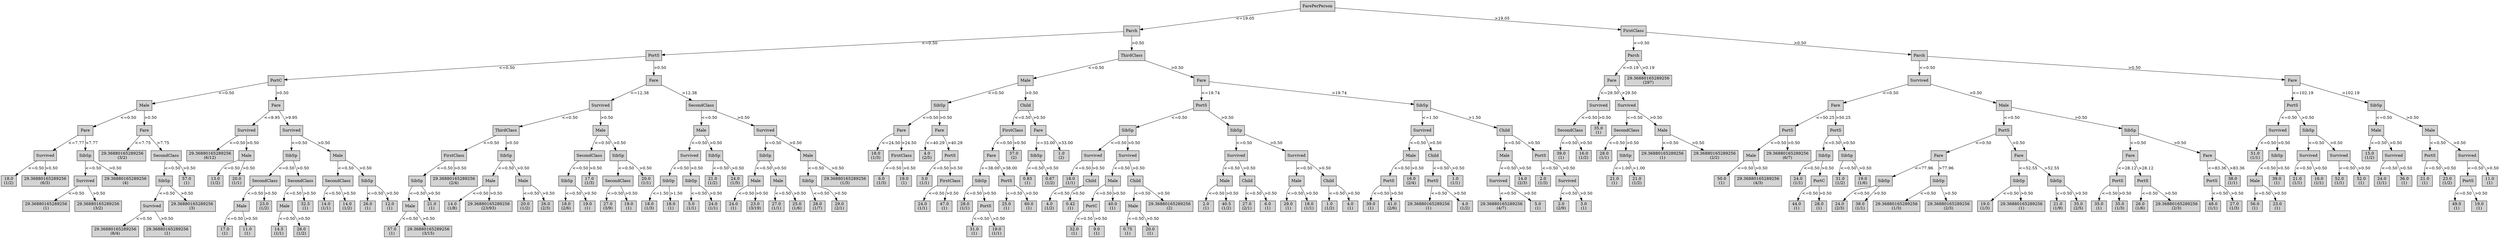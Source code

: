 digraph ID3_Tree {
"0" [shape=box, style=filled, label="FarePerPerson
", weight=1]
"1" [shape=box, style=filled, label="Parch
", weight=2]
0 -> 1 [ label = "<=19.05"];
"2" [shape=box, style=filled, label="PortS
", weight=3]
1 -> 2 [ label = "<=0.50"];
"3" [shape=box, style=filled, label="PortC
", weight=4]
2 -> 3 [ label = "<=0.50"];
"4" [shape=box, style=filled, label="Male
", weight=5]
3 -> 4 [ label = "<=0.50"];
"5" [shape=box, style=filled, label="Fare
", weight=6]
4 -> 5 [ label = "<=0.50"];
"6" [shape=box, style=filled, label="Survived
", weight=7]
5 -> 6 [ label = "<=7.77"];
"7" [shape=box, style=filled, label="18.0
(1/2)
", weight=8]
6 -> 7 [ label = "<=0.50"];
"8" [shape=box, style=filled, label="29.36880165289256
(6/3)
", weight=8]
6 -> 8 [ label = ">0.50"];
"9" [shape=box, style=filled, label="SibSp
", weight=7]
5 -> 9 [ label = ">7.77"];
"10" [shape=box, style=filled, label="Survived
", weight=8]
9 -> 10 [ label = "<=0.50"];
"11" [shape=box, style=filled, label="29.36880165289256
(1)
", weight=9]
10 -> 11 [ label = "<=0.50"];
"12" [shape=box, style=filled, label="29.36880165289256
(3/2)
", weight=9]
10 -> 12 [ label = ">0.50"];
"13" [shape=box, style=filled, label="29.36880165289256
(4)
", weight=8]
9 -> 13 [ label = ">0.50"];
"14" [shape=box, style=filled, label="Fare
", weight=6]
4 -> 14 [ label = ">0.50"];
"15" [shape=box, style=filled, label="29.36880165289256
(3/2)
", weight=7]
14 -> 15 [ label = "<=7.75"];
"16" [shape=box, style=filled, label="SecondClass
", weight=7]
14 -> 16 [ label = ">7.75"];
"17" [shape=box, style=filled, label="SibSp
", weight=8]
16 -> 17 [ label = "<=0.50"];
"18" [shape=box, style=filled, label="Survived
", weight=9]
17 -> 18 [ label = "<=0.50"];
"19" [shape=box, style=filled, label="29.36880165289256
(8/4)
", weight=10]
18 -> 19 [ label = "<=0.50"];
"20" [shape=box, style=filled, label="29.36880165289256
(1)
", weight=10]
18 -> 20 [ label = ">0.50"];
"21" [shape=box, style=filled, label="29.36880165289256
(3)
", weight=9]
17 -> 21 [ label = ">0.50"];
"22" [shape=box, style=filled, label="57.0
(1)
", weight=8]
16 -> 22 [ label = ">0.50"];
"23" [shape=box, style=filled, label="Fare
", weight=5]
3 -> 23 [ label = ">0.50"];
"24" [shape=box, style=filled, label="Survived
", weight=6]
23 -> 24 [ label = "<=9.95"];
"25" [shape=box, style=filled, label="29.36880165289256
(6/12)
", weight=7]
24 -> 25 [ label = "<=0.50"];
"26" [shape=box, style=filled, label="Male
", weight=7]
24 -> 26 [ label = ">0.50"];
"27" [shape=box, style=filled, label="13.0
(1/2)
", weight=8]
26 -> 27 [ label = "<=0.50"];
"28" [shape=box, style=filled, label="20.0
(1/1)
", weight=8]
26 -> 28 [ label = ">0.50"];
"29" [shape=box, style=filled, label="Survived
", weight=6]
23 -> 29 [ label = ">9.95"];
"30" [shape=box, style=filled, label="SibSp
", weight=7]
29 -> 30 [ label = "<=0.50"];
"31" [shape=box, style=filled, label="SecondClass
", weight=8]
30 -> 31 [ label = "<=0.50"];
"32" [shape=box, style=filled, label="Male
", weight=9]
31 -> 32 [ label = "<=0.50"];
"33" [shape=box, style=filled, label="17.0
(1)
", weight=10]
32 -> 33 [ label = "<=0.50"];
"34" [shape=box, style=filled, label="11.0
(1)
", weight=10]
32 -> 34 [ label = ">0.50"];
"35" [shape=box, style=filled, label="23.0
(1/2)
", weight=9]
31 -> 35 [ label = ">0.50"];
"36" [shape=box, style=filled, label="SecondClass
", weight=8]
30 -> 36 [ label = ">0.50"];
"37" [shape=box, style=filled, label="Male
", weight=9]
36 -> 37 [ label = "<=0.50"];
"38" [shape=box, style=filled, label="14.5
(1/1)
", weight=10]
37 -> 38 [ label = "<=0.50"];
"39" [shape=box, style=filled, label="26.0
(1/2)
", weight=10]
37 -> 39 [ label = ">0.50"];
"40" [shape=box, style=filled, label="32.5
(1)
", weight=9]
36 -> 40 [ label = ">0.50"];
"41" [shape=box, style=filled, label="Male
", weight=7]
29 -> 41 [ label = ">0.50"];
"42" [shape=box, style=filled, label="SecondClass
", weight=8]
41 -> 42 [ label = "<=0.50"];
"43" [shape=box, style=filled, label="14.0
(1/1)
", weight=9]
42 -> 43 [ label = "<=0.50"];
"44" [shape=box, style=filled, label="14.0
(1/2)
", weight=9]
42 -> 44 [ label = ">0.50"];
"45" [shape=box, style=filled, label="SibSp
", weight=8]
41 -> 45 [ label = ">0.50"];
"46" [shape=box, style=filled, label="26.0
(1)
", weight=9]
45 -> 46 [ label = "<=0.50"];
"47" [shape=box, style=filled, label="12.0
(1)
", weight=9]
45 -> 47 [ label = ">0.50"];
"48" [shape=box, style=filled, label="Fare
", weight=4]
2 -> 48 [ label = ">0.50"];
"49" [shape=box, style=filled, label="Survived
", weight=5]
48 -> 49 [ label = "<=12.38"];
"50" [shape=box, style=filled, label="ThirdClass
", weight=6]
49 -> 50 [ label = "<=0.50"];
"51" [shape=box, style=filled, label="FirstClass
", weight=7]
50 -> 51 [ label = "<=0.50"];
"52" [shape=box, style=filled, label="SibSp
", weight=8]
51 -> 52 [ label = "<=0.50"];
"53" [shape=box, style=filled, label="Male
", weight=9]
52 -> 53 [ label = "<=0.50"];
"54" [shape=box, style=filled, label="57.0
(1)
", weight=10]
53 -> 54 [ label = "<=0.50"];
"55" [shape=box, style=filled, label="29.36880165289256
(3/15)
", weight=10]
53 -> 55 [ label = ">0.50"];
"56" [shape=box, style=filled, label="21.0
(1)
", weight=9]
52 -> 56 [ label = ">0.50"];
"57" [shape=box, style=filled, label="29.36880165289256
(2/4)
", weight=8]
51 -> 57 [ label = ">0.50"];
"58" [shape=box, style=filled, label="SibSp
", weight=7]
50 -> 58 [ label = ">0.50"];
"59" [shape=box, style=filled, label="Male
", weight=8]
58 -> 59 [ label = "<=0.50"];
"60" [shape=box, style=filled, label="14.0
(1/8)
", weight=9]
59 -> 60 [ label = "<=0.50"];
"61" [shape=box, style=filled, label="29.36880165289256
(23/93)
", weight=9]
59 -> 61 [ label = ">0.50"];
"62" [shape=box, style=filled, label="Male
", weight=8]
58 -> 62 [ label = ">0.50"];
"63" [shape=box, style=filled, label="20.0
(1/2)
", weight=9]
62 -> 63 [ label = "<=0.50"];
"64" [shape=box, style=filled, label="26.0
(2/3)
", weight=9]
62 -> 64 [ label = ">0.50"];
"65" [shape=box, style=filled, label="Male
", weight=6]
49 -> 65 [ label = ">0.50"];
"66" [shape=box, style=filled, label="SecondClass
", weight=7]
65 -> 66 [ label = "<=0.50"];
"67" [shape=box, style=filled, label="SibSp
", weight=8]
66 -> 67 [ label = "<=0.50"];
"68" [shape=box, style=filled, label="18.0
(2/6)
", weight=9]
67 -> 68 [ label = "<=0.50"];
"69" [shape=box, style=filled, label="19.0
(1)
", weight=9]
67 -> 69 [ label = ">0.50"];
"70" [shape=box, style=filled, label="17.0
(1/3)
", weight=8]
66 -> 70 [ label = ">0.50"];
"71" [shape=box, style=filled, label="SibSp
", weight=7]
65 -> 71 [ label = ">0.50"];
"72" [shape=box, style=filled, label="SecondClass
", weight=8]
71 -> 72 [ label = "<=0.50"];
"73" [shape=box, style=filled, label="27.0
(3/9)
", weight=9]
72 -> 73 [ label = "<=0.50"];
"74" [shape=box, style=filled, label="19.0
(1)
", weight=9]
72 -> 74 [ label = ">0.50"];
"75" [shape=box, style=filled, label="20.0
(1/1)
", weight=8]
71 -> 75 [ label = ">0.50"];
"76" [shape=box, style=filled, label="SecondClass
", weight=5]
48 -> 76 [ label = ">12.38"];
"77" [shape=box, style=filled, label="Male
", weight=6]
76 -> 77 [ label = "<=0.50"];
"78" [shape=box, style=filled, label="Survived
", weight=7]
77 -> 78 [ label = "<=0.50"];
"79" [shape=box, style=filled, label="SibSp
", weight=8]
78 -> 79 [ label = "<=0.50"];
"80" [shape=box, style=filled, label="18.0
(1/3)
", weight=9]
79 -> 80 [ label = "<=1.50"];
"81" [shape=box, style=filled, label="18.0
(1)
", weight=9]
79 -> 81 [ label = ">1.50"];
"82" [shape=box, style=filled, label="SibSp
", weight=8]
78 -> 82 [ label = ">0.50"];
"83" [shape=box, style=filled, label="5.0
(1/1)
", weight=9]
82 -> 83 [ label = "<=0.50"];
"84" [shape=box, style=filled, label="24.0
(1/1)
", weight=9]
82 -> 84 [ label = ">0.50"];
"85" [shape=box, style=filled, label="SibSp
", weight=7]
77 -> 85 [ label = ">0.50"];
"86" [shape=box, style=filled, label="21.0
(1/2)
", weight=8]
85 -> 86 [ label = "<=0.50"];
"87" [shape=box, style=filled, label="24.0
(1/5)
", weight=8]
85 -> 87 [ label = ">0.50"];
"88" [shape=box, style=filled, label="Survived
", weight=6]
76 -> 88 [ label = ">0.50"];
"89" [shape=box, style=filled, label="SibSp
", weight=7]
88 -> 89 [ label = "<=0.50"];
"90" [shape=box, style=filled, label="Male
", weight=8]
89 -> 90 [ label = "<=0.50"];
"91" [shape=box, style=filled, label="24.0
(1)
", weight=9]
90 -> 91 [ label = "<=0.50"];
"92" [shape=box, style=filled, label="23.0
(3/19)
", weight=9]
90 -> 92 [ label = ">0.50"];
"93" [shape=box, style=filled, label="Male
", weight=8]
89 -> 93 [ label = ">0.50"];
"94" [shape=box, style=filled, label="27.0
(1/1)
", weight=9]
93 -> 94 [ label = "<=0.50"];
"95" [shape=box, style=filled, label="25.0
(1/6)
", weight=9]
93 -> 95 [ label = ">0.50"];
"96" [shape=box, style=filled, label="Male
", weight=7]
88 -> 96 [ label = ">0.50"];
"97" [shape=box, style=filled, label="SibSp
", weight=8]
96 -> 97 [ label = "<=0.50"];
"98" [shape=box, style=filled, label="28.0
(1/7)
", weight=9]
97 -> 98 [ label = "<=0.50"];
"99" [shape=box, style=filled, label="29.0
(2/1)
", weight=9]
97 -> 99 [ label = ">0.50"];
"100" [shape=box, style=filled, label="29.36880165289256
(1/3)
", weight=8]
96 -> 100 [ label = ">0.50"];
"101" [shape=box, style=filled, label="ThirdClass
", weight=3]
1 -> 101 [ label = ">0.50"];
"102" [shape=box, style=filled, label="Male
", weight=4]
101 -> 102 [ label = "<=0.50"];
"103" [shape=box, style=filled, label="SibSp
", weight=5]
102 -> 103 [ label = "<=0.50"];
"104" [shape=box, style=filled, label="Fare
", weight=6]
103 -> 104 [ label = "<=0.50"];
"105" [shape=box, style=filled, label="18.0
(1/3)
", weight=7]
104 -> 105 [ label = "<=24.50"];
"106" [shape=box, style=filled, label="FirstClass
", weight=7]
104 -> 106 [ label = ">24.50"];
"107" [shape=box, style=filled, label="6.0
(1/3)
", weight=8]
106 -> 107 [ label = "<=0.50"];
"108" [shape=box, style=filled, label="19.0
(1)
", weight=8]
106 -> 108 [ label = ">0.50"];
"109" [shape=box, style=filled, label="Fare
", weight=6]
103 -> 109 [ label = ">0.50"];
"110" [shape=box, style=filled, label="4.0
(2/5)
", weight=7]
109 -> 110 [ label = "<=40.29"];
"111" [shape=box, style=filled, label="PortS
", weight=7]
109 -> 111 [ label = ">40.29"];
"112" [shape=box, style=filled, label="3.0
(1/1)
", weight=8]
111 -> 112 [ label = "<=0.50"];
"113" [shape=box, style=filled, label="FirstClass
", weight=8]
111 -> 113 [ label = ">0.50"];
"114" [shape=box, style=filled, label="24.0
(1/1)
", weight=9]
113 -> 114 [ label = "<=0.50"];
"115" [shape=box, style=filled, label="47.0
(1)
", weight=9]
113 -> 115 [ label = ">0.50"];
"116" [shape=box, style=filled, label="Child
", weight=5]
102 -> 116 [ label = ">0.50"];
"117" [shape=box, style=filled, label="FirstClass
", weight=6]
116 -> 117 [ label = "<=0.50"];
"118" [shape=box, style=filled, label="Fare
", weight=7]
117 -> 118 [ label = "<=0.50"];
"119" [shape=box, style=filled, label="SibSp
", weight=8]
118 -> 119 [ label = "<=38.00"];
"120" [shape=box, style=filled, label="28.0
(1/1)
", weight=9]
119 -> 120 [ label = "<=0.50"];
"121" [shape=box, style=filled, label="PortS
", weight=9]
119 -> 121 [ label = ">0.50"];
"122" [shape=box, style=filled, label="31.0
(1)
", weight=10]
121 -> 122 [ label = "<=0.50"];
"123" [shape=box, style=filled, label="19.0
(1/1)
", weight=10]
121 -> 123 [ label = ">0.50"];
"124" [shape=box, style=filled, label="PortS
", weight=8]
118 -> 124 [ label = ">38.00"];
"125" [shape=box, style=filled, label="25.0
(1)
", weight=9]
124 -> 125 [ label = "<=0.50"];
"126" [shape=box, style=filled, label="60.0
(1)
", weight=9]
124 -> 126 [ label = ">0.50"];
"127" [shape=box, style=filled, label="37.0
(2)
", weight=7]
117 -> 127 [ label = ">0.50"];
"128" [shape=box, style=filled, label="Fare
", weight=6]
116 -> 128 [ label = ">0.50"];
"129" [shape=box, style=filled, label="SibSp
", weight=7]
128 -> 129 [ label = "<=33.00"];
"130" [shape=box, style=filled, label="0.83
(1)
", weight=8]
129 -> 130 [ label = "<=0.50"];
"131" [shape=box, style=filled, label="0.67
(1/2)
", weight=8]
129 -> 131 [ label = ">0.50"];
"132" [shape=box, style=filled, label="1.0
(2)
", weight=7]
128 -> 132 [ label = ">33.00"];
"133" [shape=box, style=filled, label="Fare
", weight=4]
101 -> 133 [ label = ">0.50"];
"134" [shape=box, style=filled, label="PortS
", weight=5]
133 -> 134 [ label = "<=19.74"];
"135" [shape=box, style=filled, label="SibSp
", weight=6]
134 -> 135 [ label = "<=0.50"];
"136" [shape=box, style=filled, label="Survived
", weight=7]
135 -> 136 [ label = "<=0.50"];
"137" [shape=box, style=filled, label="18.0
(1/1)
", weight=8]
136 -> 137 [ label = "<=0.50"];
"138" [shape=box, style=filled, label="Child
", weight=8]
136 -> 138 [ label = ">0.50"];
"139" [shape=box, style=filled, label="4.0
(1/2)
", weight=9]
138 -> 139 [ label = "<=0.50"];
"140" [shape=box, style=filled, label="0.42
(1)
", weight=9]
138 -> 140 [ label = ">0.50"];
"141" [shape=box, style=filled, label="Survived
", weight=7]
135 -> 141 [ label = ">0.50"];
"142" [shape=box, style=filled, label="Male
", weight=8]
141 -> 142 [ label = "<=0.50"];
"143" [shape=box, style=filled, label="PortC
", weight=9]
142 -> 143 [ label = "<=0.50"];
"144" [shape=box, style=filled, label="32.0
(1)
", weight=10]
143 -> 144 [ label = "<=0.50"];
"145" [shape=box, style=filled, label="9.0
(1)
", weight=10]
143 -> 145 [ label = ">0.50"];
"146" [shape=box, style=filled, label="40.0
(1)
", weight=9]
142 -> 146 [ label = ">0.50"];
"147" [shape=box, style=filled, label="Child
", weight=8]
141 -> 147 [ label = ">0.50"];
"148" [shape=box, style=filled, label="Male
", weight=9]
147 -> 148 [ label = "<=0.50"];
"149" [shape=box, style=filled, label="0.75
(1)
", weight=10]
148 -> 149 [ label = "<=0.50"];
"150" [shape=box, style=filled, label="20.0
(1)
", weight=10]
148 -> 150 [ label = ">0.50"];
"151" [shape=box, style=filled, label="29.36880165289256
(2)
", weight=9]
147 -> 151 [ label = ">0.50"];
"152" [shape=box, style=filled, label="SibSp
", weight=6]
134 -> 152 [ label = ">0.50"];
"153" [shape=box, style=filled, label="Survived
", weight=7]
152 -> 153 [ label = "<=0.50"];
"154" [shape=box, style=filled, label="Male
", weight=8]
153 -> 154 [ label = "<=0.50"];
"155" [shape=box, style=filled, label="2.0
(1)
", weight=9]
154 -> 155 [ label = "<=0.50"];
"156" [shape=box, style=filled, label="40.5
(1/2)
", weight=9]
154 -> 156 [ label = ">0.50"];
"157" [shape=box, style=filled, label="Child
", weight=8]
153 -> 157 [ label = ">0.50"];
"158" [shape=box, style=filled, label="27.0
(2/1)
", weight=9]
157 -> 158 [ label = "<=0.50"];
"159" [shape=box, style=filled, label="6.0
(1)
", weight=9]
157 -> 159 [ label = ">0.50"];
"160" [shape=box, style=filled, label="Survived
", weight=7]
152 -> 160 [ label = ">0.50"];
"161" [shape=box, style=filled, label="Male
", weight=8]
160 -> 161 [ label = "<=0.50"];
"162" [shape=box, style=filled, label="29.0
(1)
", weight=9]
161 -> 162 [ label = "<=0.50"];
"163" [shape=box, style=filled, label="18.0
(1/1)
", weight=9]
161 -> 163 [ label = ">0.50"];
"164" [shape=box, style=filled, label="Child
", weight=8]
160 -> 164 [ label = ">0.50"];
"165" [shape=box, style=filled, label="1.0
(1/2)
", weight=9]
164 -> 165 [ label = "<=0.50"];
"166" [shape=box, style=filled, label="4.0
(1)
", weight=9]
164 -> 166 [ label = ">0.50"];
"167" [shape=box, style=filled, label="SibSp
", weight=5]
133 -> 167 [ label = ">19.74"];
"168" [shape=box, style=filled, label="Survived
", weight=6]
167 -> 168 [ label = "<=1.50"];
"169" [shape=box, style=filled, label="Male
", weight=7]
168 -> 169 [ label = "<=0.50"];
"170" [shape=box, style=filled, label="PortS
", weight=8]
169 -> 170 [ label = "<=0.50"];
"171" [shape=box, style=filled, label="39.0
(1)
", weight=9]
170 -> 171 [ label = "<=0.50"];
"172" [shape=box, style=filled, label="41.0
(2/6)
", weight=9]
170 -> 172 [ label = ">0.50"];
"173" [shape=box, style=filled, label="16.0
(2/4)
", weight=8]
169 -> 173 [ label = ">0.50"];
"174" [shape=box, style=filled, label="Child
", weight=7]
168 -> 174 [ label = ">0.50"];
"175" [shape=box, style=filled, label="PortS
", weight=8]
174 -> 175 [ label = "<=0.50"];
"176" [shape=box, style=filled, label="29.36880165289256
(1)
", weight=9]
175 -> 176 [ label = "<=0.50"];
"177" [shape=box, style=filled, label="4.0
(1/2)
", weight=9]
175 -> 177 [ label = ">0.50"];
"178" [shape=box, style=filled, label="1.0
(1/1)
", weight=8]
174 -> 178 [ label = ">0.50"];
"179" [shape=box, style=filled, label="Child
", weight=6]
167 -> 179 [ label = ">1.50"];
"180" [shape=box, style=filled, label="Male
", weight=7]
179 -> 180 [ label = "<=0.50"];
"181" [shape=box, style=filled, label="Survived
", weight=8]
180 -> 181 [ label = "<=0.50"];
"182" [shape=box, style=filled, label="29.36880165289256
(4/7)
", weight=9]
181 -> 182 [ label = "<=0.50"];
"183" [shape=box, style=filled, label="5.0
(1)
", weight=9]
181 -> 183 [ label = ">0.50"];
"184" [shape=box, style=filled, label="14.0
(2/3)
", weight=8]
180 -> 184 [ label = ">0.50"];
"185" [shape=box, style=filled, label="PortS
", weight=7]
179 -> 185 [ label = ">0.50"];
"186" [shape=box, style=filled, label="2.0
(1/3)
", weight=8]
185 -> 186 [ label = "<=0.50"];
"187" [shape=box, style=filled, label="Survived
", weight=8]
185 -> 187 [ label = ">0.50"];
"188" [shape=box, style=filled, label="2.0
(2/9)
", weight=9]
187 -> 188 [ label = "<=0.50"];
"189" [shape=box, style=filled, label="3.0
(1)
", weight=9]
187 -> 189 [ label = ">0.50"];
"190" [shape=box, style=filled, label="FirstClass
", weight=2]
0 -> 190 [ label = ">19.05"];
"191" [shape=box, style=filled, label="Parch
", weight=3]
190 -> 191 [ label = "<=0.50"];
"192" [shape=box, style=filled, label="Fare
", weight=4]
191 -> 192 [ label = "<=0.19"];
"193" [shape=box, style=filled, label="Survived
", weight=5]
192 -> 193 [ label = "<=29.50"];
"194" [shape=box, style=filled, label="SecondClass
", weight=6]
193 -> 194 [ label = "<=0.50"];
"195" [shape=box, style=filled, label="39.0
(1)
", weight=7]
194 -> 195 [ label = "<=0.50"];
"196" [shape=box, style=filled, label="16.0
(1/2)
", weight=7]
194 -> 196 [ label = ">0.50"];
"197" [shape=box, style=filled, label="35.0
(1)
", weight=6]
193 -> 197 [ label = ">0.50"];
"198" [shape=box, style=filled, label="Survived
", weight=5]
192 -> 198 [ label = ">29.50"];
"199" [shape=box, style=filled, label="SecondClass
", weight=6]
198 -> 199 [ label = "<=0.50"];
"200" [shape=box, style=filled, label="28.0
(1/1)
", weight=7]
199 -> 200 [ label = "<=0.50"];
"201" [shape=box, style=filled, label="SibSp
", weight=7]
199 -> 201 [ label = ">0.50"];
"202" [shape=box, style=filled, label="21.0
(1)
", weight=8]
201 -> 202 [ label = "<=1.00"];
"203" [shape=box, style=filled, label="21.0
(1/2)
", weight=8]
201 -> 203 [ label = ">1.00"];
"204" [shape=box, style=filled, label="Male
", weight=6]
198 -> 204 [ label = ">0.50"];
"205" [shape=box, style=filled, label="29.36880165289256
(1)
", weight=7]
204 -> 205 [ label = "<=0.50"];
"206" [shape=box, style=filled, label="29.36880165289256
(2/2)
", weight=7]
204 -> 206 [ label = ">0.50"];
"207" [shape=box, style=filled, label="29.36880165289256
(297)
", weight=4]
191 -> 207 [ label = ">0.19"];
"208" [shape=box, style=filled, label="Parch
", weight=3]
190 -> 208 [ label = ">0.50"];
"209" [shape=box, style=filled, label="Survived
", weight=4]
208 -> 209 [ label = "<=0.50"];
"210" [shape=box, style=filled, label="Fare
", weight=5]
209 -> 210 [ label = "<=0.50"];
"211" [shape=box, style=filled, label="PortS
", weight=6]
210 -> 211 [ label = "<=50.25"];
"212" [shape=box, style=filled, label="Male
", weight=7]
211 -> 212 [ label = "<=0.50"];
"213" [shape=box, style=filled, label="50.0
(1)
", weight=8]
212 -> 213 [ label = "<=0.50"];
"214" [shape=box, style=filled, label="29.36880165289256
(4/3)
", weight=8]
212 -> 214 [ label = ">0.50"];
"215" [shape=box, style=filled, label="29.36880165289256
(6/7)
", weight=7]
211 -> 215 [ label = ">0.50"];
"216" [shape=box, style=filled, label="PortS
", weight=6]
210 -> 216 [ label = ">50.25"];
"217" [shape=box, style=filled, label="SibSp
", weight=7]
216 -> 217 [ label = "<=0.50"];
"218" [shape=box, style=filled, label="24.0
(1/1)
", weight=8]
217 -> 218 [ label = "<=0.50"];
"219" [shape=box, style=filled, label="PortC
", weight=8]
217 -> 219 [ label = ">0.50"];
"220" [shape=box, style=filled, label="44.0
(1)
", weight=9]
219 -> 220 [ label = "<=0.50"];
"221" [shape=box, style=filled, label="28.0
(1)
", weight=9]
219 -> 221 [ label = ">0.50"];
"222" [shape=box, style=filled, label="SibSp
", weight=7]
216 -> 222 [ label = ">0.50"];
"223" [shape=box, style=filled, label="31.0
(1/2)
", weight=8]
222 -> 223 [ label = "<=0.50"];
"224" [shape=box, style=filled, label="19.0
(1/6)
", weight=8]
222 -> 224 [ label = ">0.50"];
"225" [shape=box, style=filled, label="Male
", weight=5]
209 -> 225 [ label = ">0.50"];
"226" [shape=box, style=filled, label="PortS
", weight=6]
225 -> 226 [ label = "<=0.50"];
"227" [shape=box, style=filled, label="Fare
", weight=7]
226 -> 227 [ label = "<=0.50"];
"228" [shape=box, style=filled, label="SibSp
", weight=8]
227 -> 228 [ label = "<=77.96"];
"229" [shape=box, style=filled, label="24.0
(2/3)
", weight=9]
228 -> 229 [ label = "<=0.50"];
"230" [shape=box, style=filled, label="38.0
(1/1)
", weight=9]
228 -> 230 [ label = ">0.50"];
"231" [shape=box, style=filled, label="SibSp
", weight=8]
227 -> 231 [ label = ">77.96"];
"232" [shape=box, style=filled, label="29.36880165289256
(1/3)
", weight=9]
231 -> 232 [ label = "<=0.50"];
"233" [shape=box, style=filled, label="29.36880165289256
(2/3)
", weight=9]
231 -> 233 [ label = ">0.50"];
"234" [shape=box, style=filled, label="Fare
", weight=7]
226 -> 234 [ label = ">0.50"];
"235" [shape=box, style=filled, label="SibSp
", weight=8]
234 -> 235 [ label = "<=52.55"];
"236" [shape=box, style=filled, label="19.0
(1/3)
", weight=9]
235 -> 236 [ label = "<=0.50"];
"237" [shape=box, style=filled, label="29.36880165289256
(1)
", weight=9]
235 -> 237 [ label = ">0.50"];
"238" [shape=box, style=filled, label="SibSp
", weight=8]
234 -> 238 [ label = ">52.55"];
"239" [shape=box, style=filled, label="21.0
(1/9)
", weight=9]
238 -> 239 [ label = "<=0.50"];
"240" [shape=box, style=filled, label="35.0
(2/5)
", weight=9]
238 -> 240 [ label = ">0.50"];
"241" [shape=box, style=filled, label="SibSp
", weight=6]
225 -> 241 [ label = ">0.50"];
"242" [shape=box, style=filled, label="Fare
", weight=7]
241 -> 242 [ label = "<=0.50"];
"243" [shape=box, style=filled, label="PortS
", weight=8]
242 -> 243 [ label = "<=28.12"];
"244" [shape=box, style=filled, label="35.0
(1)
", weight=9]
243 -> 244 [ label = "<=0.50"];
"245" [shape=box, style=filled, label="35.0
(1/3)
", weight=9]
243 -> 245 [ label = ">0.50"];
"246" [shape=box, style=filled, label="PortS
", weight=8]
242 -> 246 [ label = ">28.12"];
"247" [shape=box, style=filled, label="26.0
(1/6)
", weight=9]
246 -> 247 [ label = "<=0.50"];
"248" [shape=box, style=filled, label="29.36880165289256
(2/3)
", weight=9]
246 -> 248 [ label = ">0.50"];
"249" [shape=box, style=filled, label="Fare
", weight=7]
241 -> 249 [ label = ">0.50"];
"250" [shape=box, style=filled, label="PortS
", weight=8]
249 -> 250 [ label = "<=83.36"];
"251" [shape=box, style=filled, label="48.0
(1/1)
", weight=9]
250 -> 251 [ label = "<=0.50"];
"252" [shape=box, style=filled, label="27.0
(1/3)
", weight=9]
250 -> 252 [ label = ">0.50"];
"253" [shape=box, style=filled, label="38.0
(1/1)
", weight=8]
249 -> 253 [ label = ">83.36"];
"254" [shape=box, style=filled, label="Fare
", weight=4]
208 -> 254 [ label = ">0.50"];
"255" [shape=box, style=filled, label="PortS
", weight=5]
254 -> 255 [ label = "<=102.19"];
"256" [shape=box, style=filled, label="Survived
", weight=6]
255 -> 256 [ label = "<=0.50"];
"257" [shape=box, style=filled, label="51.0
(1/1)
", weight=7]
256 -> 257 [ label = "<=0.50"];
"258" [shape=box, style=filled, label="SibSp
", weight=7]
256 -> 258 [ label = ">0.50"];
"259" [shape=box, style=filled, label="Male
", weight=8]
258 -> 259 [ label = "<=0.50"];
"260" [shape=box, style=filled, label="56.0
(1)
", weight=9]
259 -> 260 [ label = "<=0.50"];
"261" [shape=box, style=filled, label="23.0
(1)
", weight=9]
259 -> 261 [ label = ">0.50"];
"262" [shape=box, style=filled, label="39.0
(1)
", weight=8]
258 -> 262 [ label = ">0.50"];
"263" [shape=box, style=filled, label="SibSp
", weight=6]
255 -> 263 [ label = ">0.50"];
"264" [shape=box, style=filled, label="Survived
", weight=7]
263 -> 264 [ label = "<=0.50"];
"265" [shape=box, style=filled, label="21.0
(1/1)
", weight=8]
264 -> 265 [ label = "<=0.50"];
"266" [shape=box, style=filled, label="16.0
(1/1)
", weight=8]
264 -> 266 [ label = ">0.50"];
"267" [shape=box, style=filled, label="Survived
", weight=7]
263 -> 267 [ label = ">0.50"];
"268" [shape=box, style=filled, label="52.0
(1/1)
", weight=8]
267 -> 268 [ label = "<=0.50"];
"269" [shape=box, style=filled, label="52.0
(1)
", weight=8]
267 -> 269 [ label = ">0.50"];
"270" [shape=box, style=filled, label="SibSp
", weight=5]
254 -> 270 [ label = ">102.19"];
"271" [shape=box, style=filled, label="Male
", weight=6]
270 -> 271 [ label = "<=0.50"];
"272" [shape=box, style=filled, label="15.0
(1/2)
", weight=7]
271 -> 272 [ label = "<=0.50"];
"273" [shape=box, style=filled, label="Survived
", weight=7]
271 -> 273 [ label = ">0.50"];
"274" [shape=box, style=filled, label="24.0
(1/1)
", weight=8]
273 -> 274 [ label = "<=0.50"];
"275" [shape=box, style=filled, label="36.0
(1)
", weight=8]
273 -> 275 [ label = ">0.50"];
"276" [shape=box, style=filled, label="Male
", weight=6]
270 -> 276 [ label = ">0.50"];
"277" [shape=box, style=filled, label="PortS
", weight=7]
276 -> 277 [ label = "<=0.50"];
"278" [shape=box, style=filled, label="21.0
(1)
", weight=8]
277 -> 278 [ label = "<=0.50"];
"279" [shape=box, style=filled, label="23.0
(1/2)
", weight=8]
277 -> 279 [ label = ">0.50"];
"280" [shape=box, style=filled, label="Survived
", weight=7]
276 -> 280 [ label = ">0.50"];
"281" [shape=box, style=filled, label="PortS
", weight=8]
280 -> 281 [ label = "<=0.50"];
"282" [shape=box, style=filled, label="49.0
(1)
", weight=9]
281 -> 282 [ label = "<=0.50"];
"283" [shape=box, style=filled, label="19.0
(1)
", weight=9]
281 -> 283 [ label = ">0.50"];
"284" [shape=box, style=filled, label="11.0
(1)
", weight=8]
280 -> 284 [ label = ">0.50"];
{rank=same; 0;};
{rank=same; 19;20;33;34;38;39;54;55;122;123;144;145;149;150;};
{rank=same; 1;190;};
{rank=same; 2;101;191;208;};
{rank=same; 3;48;102;133;192;207;209;254;};
{rank=same; 4;23;49;76;103;116;134;167;193;198;210;225;255;270;};
{rank=same; 5;14;24;29;50;65;77;88;104;109;117;128;135;152;168;179;194;197;199;204;211;216;226;241;256;263;271;276;};
{rank=same; 6;9;15;16;25;26;30;41;51;58;66;71;78;85;89;96;105;106;110;111;118;127;129;132;136;141;153;160;169;174;180;185;195;196;200;201;205;206;212;215;217;222;227;234;242;249;257;258;264;267;272;273;277;280;};
{rank=same; 7;8;10;13;17;22;27;28;31;36;42;45;52;57;59;62;67;70;72;75;79;82;86;87;90;93;97;100;107;108;112;113;119;124;130;131;137;138;142;147;154;157;161;164;170;173;175;178;181;184;186;187;202;203;213;214;218;219;223;224;228;231;235;238;243;246;250;253;259;262;265;266;268;269;274;275;278;279;281;284;};
{rank=same; 11;12;18;21;32;35;37;40;43;44;46;47;53;56;60;61;63;64;68;69;73;74;80;81;83;84;91;92;94;95;98;99;114;115;120;121;125;126;139;140;143;146;148;151;155;156;158;159;162;163;165;166;171;172;176;177;182;183;188;189;220;221;229;230;232;233;236;237;239;240;244;245;247;248;251;252;260;261;282;283;};
}